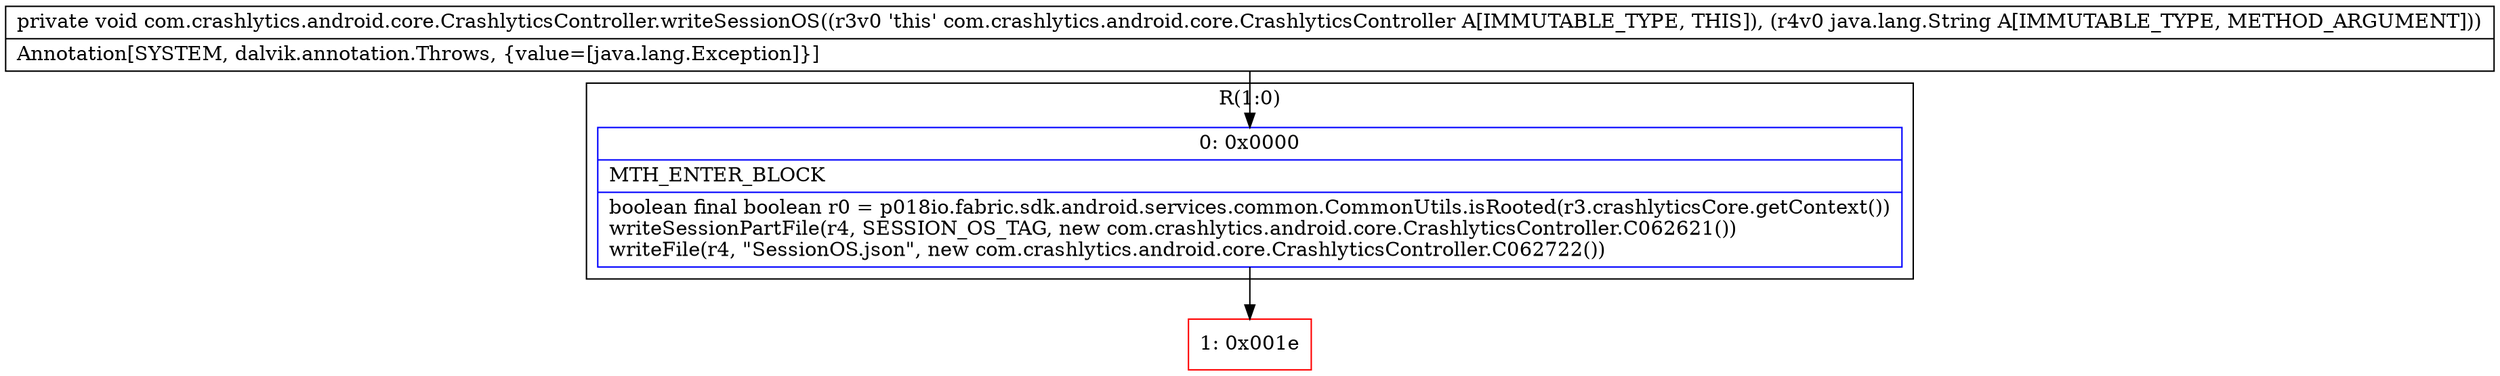 digraph "CFG forcom.crashlytics.android.core.CrashlyticsController.writeSessionOS(Ljava\/lang\/String;)V" {
subgraph cluster_Region_1172418821 {
label = "R(1:0)";
node [shape=record,color=blue];
Node_0 [shape=record,label="{0\:\ 0x0000|MTH_ENTER_BLOCK\l|boolean final boolean r0 = p018io.fabric.sdk.android.services.common.CommonUtils.isRooted(r3.crashlyticsCore.getContext())\lwriteSessionPartFile(r4, SESSION_OS_TAG, new com.crashlytics.android.core.CrashlyticsController.C062621())\lwriteFile(r4, \"SessionOS.json\", new com.crashlytics.android.core.CrashlyticsController.C062722())\l}"];
}
Node_1 [shape=record,color=red,label="{1\:\ 0x001e}"];
MethodNode[shape=record,label="{private void com.crashlytics.android.core.CrashlyticsController.writeSessionOS((r3v0 'this' com.crashlytics.android.core.CrashlyticsController A[IMMUTABLE_TYPE, THIS]), (r4v0 java.lang.String A[IMMUTABLE_TYPE, METHOD_ARGUMENT]))  | Annotation[SYSTEM, dalvik.annotation.Throws, \{value=[java.lang.Exception]\}]\l}"];
MethodNode -> Node_0;
Node_0 -> Node_1;
}

